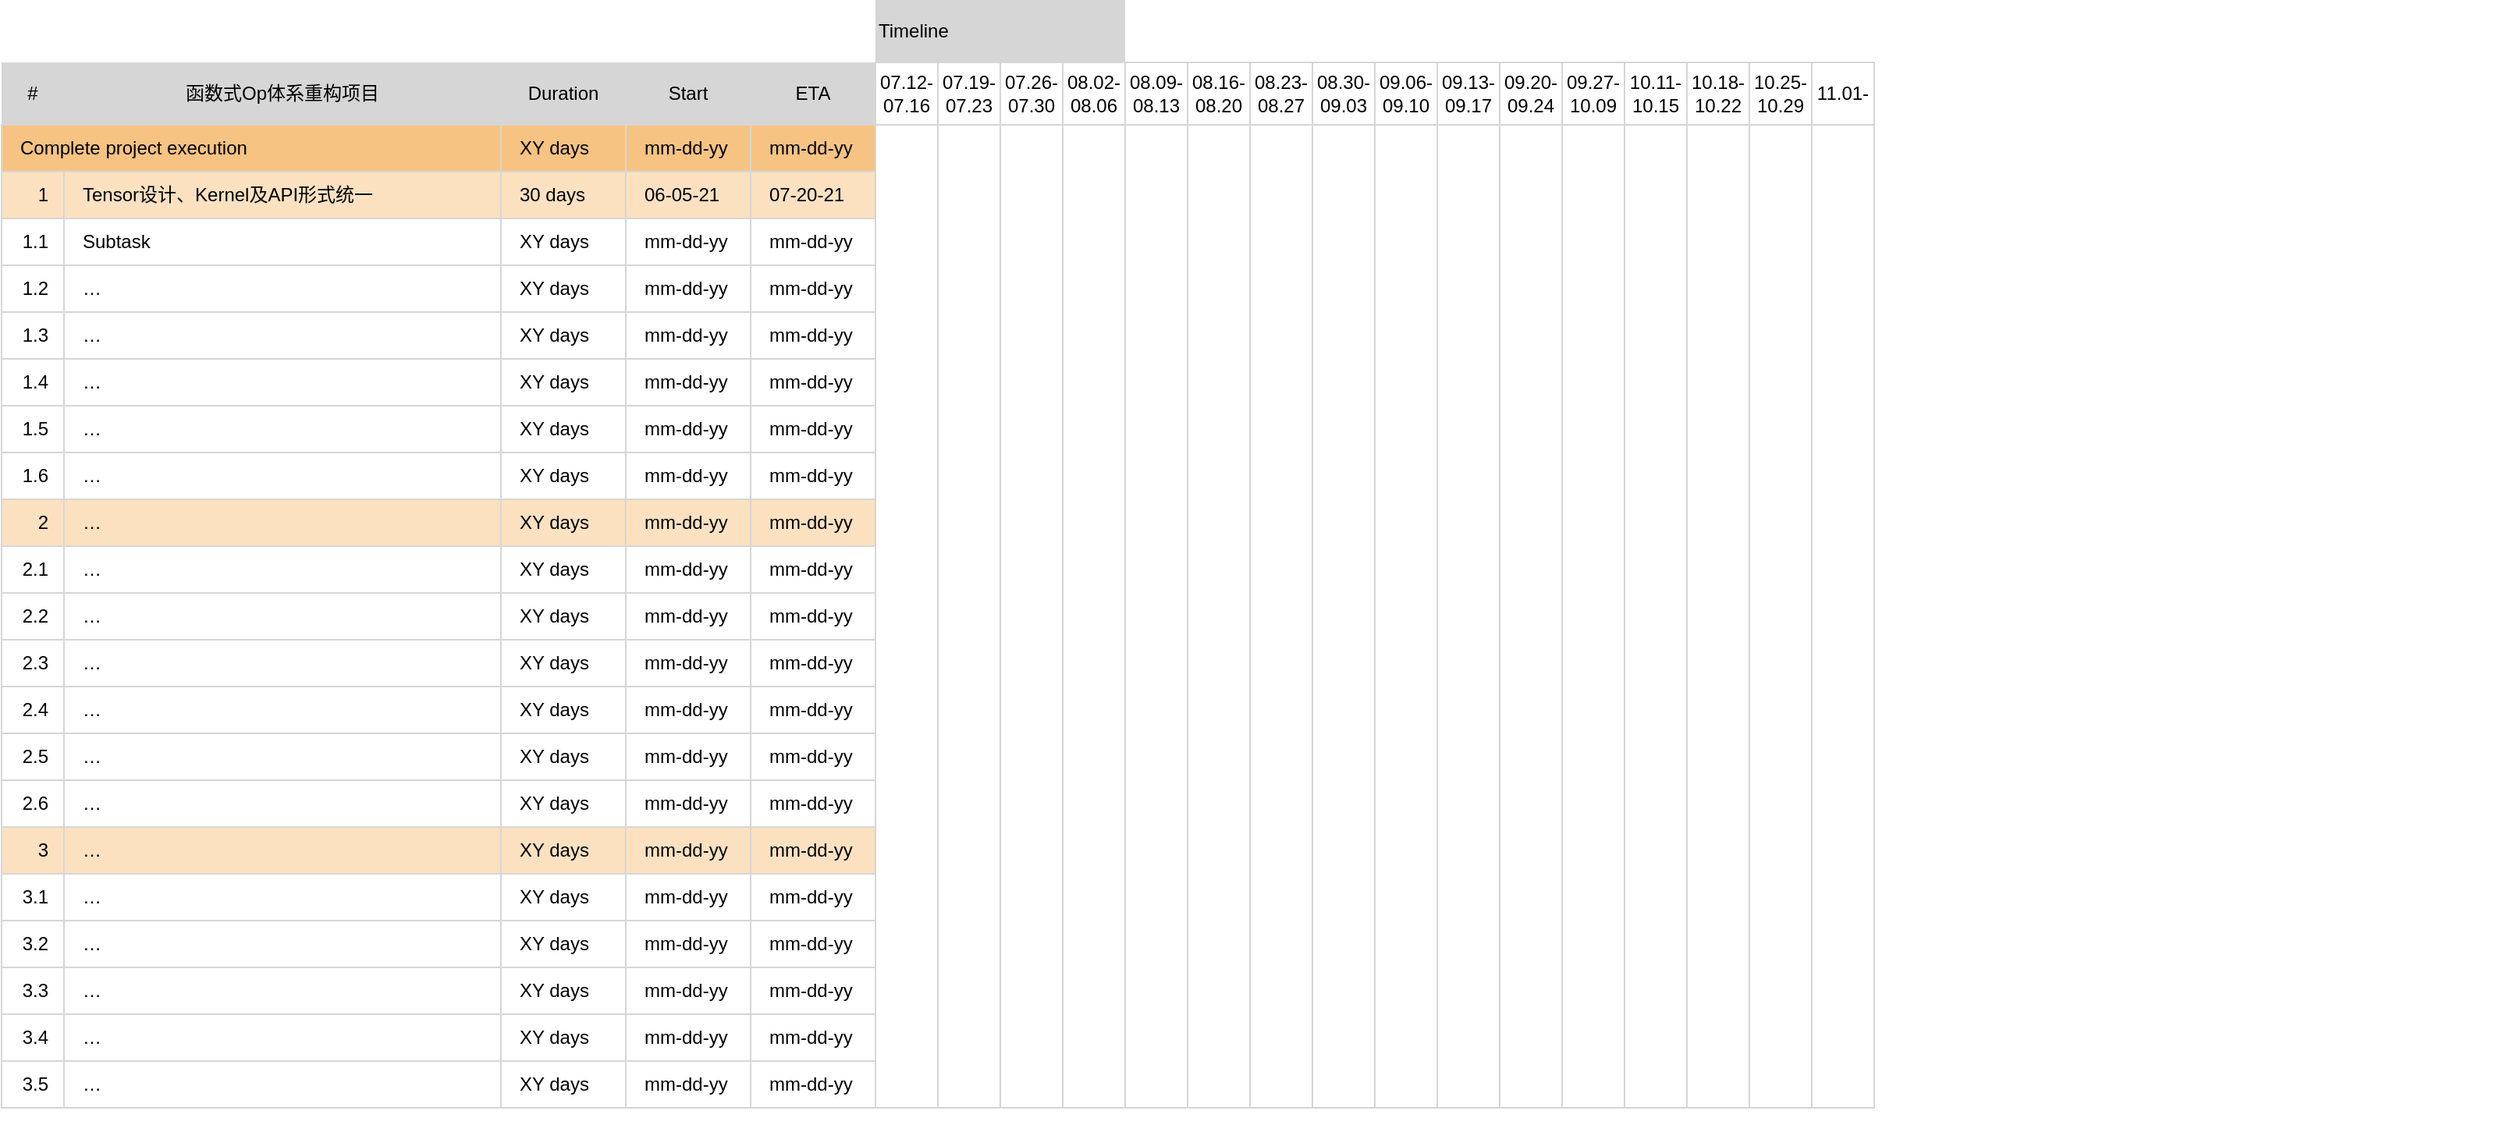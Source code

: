 <mxfile version="14.8.4" type="github">
  <diagram id="ldL86o38puUB_D25Ix0b" name="Page-1">
    <mxGraphModel dx="2893" dy="1153" grid="1" gridSize="10" guides="1" tooltips="1" connect="0" arrows="0" fold="1" page="1" pageScale="1" pageWidth="827" pageHeight="1169" math="0" shadow="0">
      <root>
        <mxCell id="0" />
        <mxCell id="1" parent="0" />
        <mxCell id="llm-Sv5bOsCH1gsNNvd9-110" value="&lt;span style=&quot;&quot;&gt;Complete project execution&lt;/span&gt;" style="rounded=0;whiteSpace=wrap;html=1;strokeColor=#D6D6D6;fillColor=#f7c382;align=left;spacingLeft=10;" vertex="1" parent="1">
          <mxGeometry x="-610" y="280" width="560" height="30" as="geometry" />
        </mxCell>
        <mxCell id="llm-Sv5bOsCH1gsNNvd9-111" value="Tensor设计、Kernel及API形式统一" style="rounded=0;whiteSpace=wrap;html=1;strokeColor=#D6D6D6;fillColor=#FBE1C0;align=left;spacingLeft=10;" vertex="1" parent="1">
          <mxGeometry x="-570" y="310" width="280" height="30" as="geometry" />
        </mxCell>
        <mxCell id="llm-Sv5bOsCH1gsNNvd9-112" value="&lt;span&gt;Subtask&lt;/span&gt;" style="rounded=0;whiteSpace=wrap;html=1;strokeColor=#D6D6D6;fillColor=#FFFFFF;align=left;spacingLeft=10;" vertex="1" parent="1">
          <mxGeometry x="-570" y="340" width="280" height="30" as="geometry" />
        </mxCell>
        <mxCell id="llm-Sv5bOsCH1gsNNvd9-113" value="&lt;span&gt;…&lt;/span&gt;" style="rounded=0;whiteSpace=wrap;html=1;strokeColor=#D6D6D6;fillColor=#FFFFFF;align=left;spacingLeft=10;" vertex="1" parent="1">
          <mxGeometry x="-570" y="400" width="280" height="30" as="geometry" />
        </mxCell>
        <mxCell id="llm-Sv5bOsCH1gsNNvd9-114" value="&lt;span&gt;…&lt;/span&gt;" style="rounded=0;whiteSpace=wrap;html=1;strokeColor=#D6D6D6;fillColor=#FFFFFF;align=left;spacingLeft=10;" vertex="1" parent="1">
          <mxGeometry x="-570" y="460" width="280" height="30" as="geometry" />
        </mxCell>
        <mxCell id="llm-Sv5bOsCH1gsNNvd9-115" value="&lt;span&gt;…&lt;/span&gt;" style="rounded=0;whiteSpace=wrap;html=1;strokeColor=#D6D6D6;fillColor=#FFFFFF;align=left;spacingLeft=10;" vertex="1" parent="1">
          <mxGeometry x="-570" y="490" width="280" height="30" as="geometry" />
        </mxCell>
        <mxCell id="llm-Sv5bOsCH1gsNNvd9-116" value="&lt;span&gt;…&lt;/span&gt;" style="rounded=0;whiteSpace=wrap;html=1;strokeColor=#D6D6D6;fillColor=#FBE1C0;align=left;spacingLeft=10;" vertex="1" parent="1">
          <mxGeometry x="-570" y="520" width="280" height="30" as="geometry" />
        </mxCell>
        <mxCell id="llm-Sv5bOsCH1gsNNvd9-117" value="&lt;span&gt;…&lt;/span&gt;" style="rounded=0;whiteSpace=wrap;html=1;strokeColor=#D6D6D6;fillColor=#FFFFFF;align=left;spacingLeft=10;" vertex="1" parent="1">
          <mxGeometry x="-570" y="550" width="280" height="30" as="geometry" />
        </mxCell>
        <mxCell id="llm-Sv5bOsCH1gsNNvd9-118" value="&lt;span&gt;…&lt;/span&gt;" style="rounded=0;whiteSpace=wrap;html=1;strokeColor=#D6D6D6;fillColor=#FFFFFF;align=left;spacingLeft=10;" vertex="1" parent="1">
          <mxGeometry x="-570" y="580" width="280" height="30" as="geometry" />
        </mxCell>
        <mxCell id="llm-Sv5bOsCH1gsNNvd9-119" value="&lt;span&gt;…&lt;/span&gt;" style="rounded=0;whiteSpace=wrap;html=1;strokeColor=#D6D6D6;fillColor=#FFFFFF;align=left;spacingLeft=10;" vertex="1" parent="1">
          <mxGeometry x="-570" y="610" width="280" height="30" as="geometry" />
        </mxCell>
        <mxCell id="llm-Sv5bOsCH1gsNNvd9-120" value="&lt;span&gt;…&lt;/span&gt;" style="rounded=0;whiteSpace=wrap;html=1;strokeColor=#D6D6D6;fillColor=#FFFFFF;align=left;spacingLeft=10;" vertex="1" parent="1">
          <mxGeometry x="-570" y="640" width="280" height="30" as="geometry" />
        </mxCell>
        <mxCell id="llm-Sv5bOsCH1gsNNvd9-121" value="&lt;span&gt;…&lt;/span&gt;" style="rounded=0;whiteSpace=wrap;html=1;strokeColor=#D6D6D6;fillColor=#FFFFFF;align=left;spacingLeft=10;" vertex="1" parent="1">
          <mxGeometry x="-570" y="670" width="280" height="30" as="geometry" />
        </mxCell>
        <mxCell id="llm-Sv5bOsCH1gsNNvd9-122" value="&lt;span&gt;…&lt;/span&gt;" style="rounded=0;whiteSpace=wrap;html=1;strokeColor=#D6D6D6;fillColor=#FFFFFF;align=left;spacingLeft=10;" vertex="1" parent="1">
          <mxGeometry x="-570" y="700" width="280" height="30" as="geometry" />
        </mxCell>
        <mxCell id="llm-Sv5bOsCH1gsNNvd9-123" value="&lt;span&gt;…&lt;/span&gt;" style="rounded=0;whiteSpace=wrap;html=1;strokeColor=#D6D6D6;fillColor=#FBE1C0;align=left;spacingLeft=10;" vertex="1" parent="1">
          <mxGeometry x="-570" y="730" width="280" height="30" as="geometry" />
        </mxCell>
        <mxCell id="llm-Sv5bOsCH1gsNNvd9-124" value="&lt;span&gt;…&lt;/span&gt;" style="rounded=0;whiteSpace=wrap;html=1;strokeColor=#D6D6D6;fillColor=#FFFFFF;align=left;spacingLeft=10;" vertex="1" parent="1">
          <mxGeometry x="-570" y="760" width="280" height="30" as="geometry" />
        </mxCell>
        <mxCell id="llm-Sv5bOsCH1gsNNvd9-125" value="&lt;span&gt;…&lt;/span&gt;" style="rounded=0;whiteSpace=wrap;html=1;strokeColor=#D6D6D6;fillColor=#FFFFFF;align=left;spacingLeft=10;" vertex="1" parent="1">
          <mxGeometry x="-570" y="790" width="280" height="30" as="geometry" />
        </mxCell>
        <mxCell id="llm-Sv5bOsCH1gsNNvd9-126" value="&lt;span&gt;…&lt;/span&gt;" style="rounded=0;whiteSpace=wrap;html=1;strokeColor=#D6D6D6;fillColor=#FFFFFF;align=left;spacingLeft=10;" vertex="1" parent="1">
          <mxGeometry x="-570" y="820" width="280" height="30" as="geometry" />
        </mxCell>
        <mxCell id="llm-Sv5bOsCH1gsNNvd9-127" value="&lt;span&gt;…&lt;/span&gt;" style="rounded=0;whiteSpace=wrap;html=1;strokeColor=#D6D6D6;fillColor=#FFFFFF;align=left;spacingLeft=10;" vertex="1" parent="1">
          <mxGeometry x="-570" y="850" width="280" height="30" as="geometry" />
        </mxCell>
        <mxCell id="llm-Sv5bOsCH1gsNNvd9-128" value="&lt;span style=&quot;white-space: nowrap&quot;&gt;…&lt;/span&gt;" style="rounded=0;whiteSpace=wrap;html=1;strokeColor=#D6D6D6;fillColor=#FFFFFF;align=left;spacingLeft=10;" vertex="1" parent="1">
          <mxGeometry x="-570" y="880" width="280" height="30" as="geometry" />
        </mxCell>
        <mxCell id="llm-Sv5bOsCH1gsNNvd9-129" value="1" style="rounded=0;whiteSpace=wrap;html=1;strokeColor=#D6D6D6;fillColor=#FBE1C0;align=right;spacingLeft=10;spacingRight=8;" vertex="1" parent="1">
          <mxGeometry x="-610" y="310" width="40" height="30" as="geometry" />
        </mxCell>
        <mxCell id="llm-Sv5bOsCH1gsNNvd9-130" value="1.1" style="rounded=0;whiteSpace=wrap;html=1;strokeColor=#D6D6D6;fillColor=#FFFFFF;align=right;spacingLeft=10;spacingRight=8;" vertex="1" parent="1">
          <mxGeometry x="-610" y="340" width="40" height="30" as="geometry" />
        </mxCell>
        <mxCell id="llm-Sv5bOsCH1gsNNvd9-131" value="1.2" style="rounded=0;whiteSpace=wrap;html=1;strokeColor=#D6D6D6;fillColor=#FFFFFF;align=right;spacingLeft=10;spacingRight=8;" vertex="1" parent="1">
          <mxGeometry x="-610" y="370" width="40" height="30" as="geometry" />
        </mxCell>
        <mxCell id="llm-Sv5bOsCH1gsNNvd9-132" value="1.4" style="rounded=0;whiteSpace=wrap;html=1;strokeColor=#D6D6D6;fillColor=#FFFFFF;align=right;spacingLeft=10;spacingRight=8;" vertex="1" parent="1">
          <mxGeometry x="-610" y="430" width="40" height="30" as="geometry" />
        </mxCell>
        <mxCell id="llm-Sv5bOsCH1gsNNvd9-133" value="1.6" style="rounded=0;whiteSpace=wrap;html=1;strokeColor=#D6D6D6;fillColor=#FFFFFF;align=right;spacingLeft=10;spacingRight=8;" vertex="1" parent="1">
          <mxGeometry x="-610" y="490" width="40" height="30" as="geometry" />
        </mxCell>
        <mxCell id="llm-Sv5bOsCH1gsNNvd9-134" value="2" style="rounded=0;whiteSpace=wrap;html=1;strokeColor=#D6D6D6;fillColor=#FBE1C0;align=right;spacingLeft=10;spacingRight=8;" vertex="1" parent="1">
          <mxGeometry x="-610" y="520" width="40" height="30" as="geometry" />
        </mxCell>
        <mxCell id="llm-Sv5bOsCH1gsNNvd9-135" value="2.1" style="rounded=0;whiteSpace=wrap;html=1;strokeColor=#D6D6D6;fillColor=#FFFFFF;align=right;spacingLeft=10;spacingRight=8;" vertex="1" parent="1">
          <mxGeometry x="-610" y="550" width="40" height="30" as="geometry" />
        </mxCell>
        <mxCell id="llm-Sv5bOsCH1gsNNvd9-136" value="2.2" style="rounded=0;whiteSpace=wrap;html=1;strokeColor=#D6D6D6;fillColor=#FFFFFF;align=right;spacingLeft=10;spacingRight=8;" vertex="1" parent="1">
          <mxGeometry x="-610" y="580" width="40" height="30" as="geometry" />
        </mxCell>
        <mxCell id="llm-Sv5bOsCH1gsNNvd9-137" value="2.3" style="rounded=0;whiteSpace=wrap;html=1;strokeColor=#D6D6D6;fillColor=#FFFFFF;align=right;spacingLeft=10;spacingRight=8;" vertex="1" parent="1">
          <mxGeometry x="-610" y="610" width="40" height="30" as="geometry" />
        </mxCell>
        <mxCell id="llm-Sv5bOsCH1gsNNvd9-138" value="2.4" style="rounded=0;whiteSpace=wrap;html=1;strokeColor=#D6D6D6;fillColor=#FFFFFF;align=right;spacingLeft=10;spacingRight=8;" vertex="1" parent="1">
          <mxGeometry x="-610" y="640" width="40" height="30" as="geometry" />
        </mxCell>
        <mxCell id="llm-Sv5bOsCH1gsNNvd9-139" value="2.5" style="rounded=0;whiteSpace=wrap;html=1;strokeColor=#D6D6D6;fillColor=#FFFFFF;align=right;spacingLeft=10;spacingRight=8;" vertex="1" parent="1">
          <mxGeometry x="-610" y="670" width="40" height="30" as="geometry" />
        </mxCell>
        <mxCell id="llm-Sv5bOsCH1gsNNvd9-140" value="2.6" style="rounded=0;whiteSpace=wrap;html=1;strokeColor=#D6D6D6;fillColor=#FFFFFF;align=right;spacingLeft=10;spacingRight=8;" vertex="1" parent="1">
          <mxGeometry x="-610" y="700" width="40" height="30" as="geometry" />
        </mxCell>
        <mxCell id="llm-Sv5bOsCH1gsNNvd9-141" value="3" style="rounded=0;whiteSpace=wrap;html=1;strokeColor=#D6D6D6;fillColor=#FBE1C0;align=right;spacingLeft=10;spacingRight=8;" vertex="1" parent="1">
          <mxGeometry x="-610" y="730" width="40" height="30" as="geometry" />
        </mxCell>
        <mxCell id="llm-Sv5bOsCH1gsNNvd9-142" value="3.1" style="rounded=0;whiteSpace=wrap;html=1;strokeColor=#D6D6D6;fillColor=#FFFFFF;align=right;spacingLeft=10;spacingRight=8;" vertex="1" parent="1">
          <mxGeometry x="-610" y="760" width="40" height="30" as="geometry" />
        </mxCell>
        <mxCell id="llm-Sv5bOsCH1gsNNvd9-143" value="3.2" style="rounded=0;whiteSpace=wrap;html=1;strokeColor=#D6D6D6;fillColor=#FFFFFF;align=right;spacingLeft=10;spacingRight=8;" vertex="1" parent="1">
          <mxGeometry x="-610" y="790" width="40" height="30" as="geometry" />
        </mxCell>
        <mxCell id="llm-Sv5bOsCH1gsNNvd9-144" value="3.3" style="rounded=0;whiteSpace=wrap;html=1;strokeColor=#D6D6D6;fillColor=#FFFFFF;align=right;spacingLeft=10;spacingRight=8;" vertex="1" parent="1">
          <mxGeometry x="-610" y="820" width="40" height="30" as="geometry" />
        </mxCell>
        <mxCell id="llm-Sv5bOsCH1gsNNvd9-145" value="3.4" style="rounded=0;whiteSpace=wrap;html=1;strokeColor=#D6D6D6;fillColor=#FFFFFF;align=right;spacingLeft=10;spacingRight=8;" vertex="1" parent="1">
          <mxGeometry x="-610" y="850" width="40" height="30" as="geometry" />
        </mxCell>
        <mxCell id="llm-Sv5bOsCH1gsNNvd9-146" value="3.5" style="rounded=0;whiteSpace=wrap;html=1;strokeColor=#D6D6D6;fillColor=#FFFFFF;align=right;spacingLeft=10;spacingRight=8;" vertex="1" parent="1">
          <mxGeometry x="-610" y="880" width="40" height="30" as="geometry" />
        </mxCell>
        <mxCell id="llm-Sv5bOsCH1gsNNvd9-147" value="XY days" style="rounded=0;whiteSpace=wrap;html=1;strokeColor=#D6D6D6;fillColor=#f7c382;align=left;spacingLeft=10;spacingRight=8;" vertex="1" parent="1">
          <mxGeometry x="-290" y="280" width="80" height="30" as="geometry" />
        </mxCell>
        <mxCell id="llm-Sv5bOsCH1gsNNvd9-148" value="30 days" style="rounded=0;whiteSpace=wrap;html=1;strokeColor=#D6D6D6;fillColor=#FBE1C0;align=left;spacingLeft=10;spacingRight=8;" vertex="1" parent="1">
          <mxGeometry x="-290" y="310" width="80" height="30" as="geometry" />
        </mxCell>
        <mxCell id="llm-Sv5bOsCH1gsNNvd9-149" value="XY days" style="rounded=0;whiteSpace=wrap;html=1;strokeColor=#D6D6D6;fillColor=#FFFFFF;align=left;spacingLeft=10;spacingRight=8;" vertex="1" parent="1">
          <mxGeometry x="-290" y="340" width="80" height="30" as="geometry" />
        </mxCell>
        <mxCell id="llm-Sv5bOsCH1gsNNvd9-150" value="mm-dd-yy" style="rounded=0;whiteSpace=wrap;html=1;strokeColor=#D6D6D6;fillColor=#f7c382;align=left;spacingLeft=10;spacingRight=8;" vertex="1" parent="1">
          <mxGeometry x="-210" y="280" width="80" height="30" as="geometry" />
        </mxCell>
        <mxCell id="llm-Sv5bOsCH1gsNNvd9-151" value="06-05-21" style="rounded=0;whiteSpace=wrap;html=1;strokeColor=#D6D6D6;fillColor=#FBE1C0;align=left;spacingLeft=10;spacingRight=8;" vertex="1" parent="1">
          <mxGeometry x="-210" y="310" width="80" height="30" as="geometry" />
        </mxCell>
        <mxCell id="llm-Sv5bOsCH1gsNNvd9-152" value="mm-dd-yy" style="rounded=0;whiteSpace=wrap;html=1;strokeColor=#D6D6D6;fillColor=#FFFFFF;align=left;spacingLeft=10;spacingRight=8;" vertex="1" parent="1">
          <mxGeometry x="-210" y="340" width="80" height="30" as="geometry" />
        </mxCell>
        <mxCell id="llm-Sv5bOsCH1gsNNvd9-153" value="mm-dd-yy" style="rounded=0;whiteSpace=wrap;html=1;strokeColor=#D6D6D6;fillColor=#f7c382;align=left;spacingLeft=10;spacingRight=8;" vertex="1" parent="1">
          <mxGeometry x="-130" y="280" width="80" height="30" as="geometry" />
        </mxCell>
        <mxCell id="llm-Sv5bOsCH1gsNNvd9-154" value="07-20-21" style="rounded=0;whiteSpace=wrap;html=1;strokeColor=#D6D6D6;fillColor=#FBE1C0;align=left;spacingLeft=10;spacingRight=8;" vertex="1" parent="1">
          <mxGeometry x="-130" y="310" width="80" height="30" as="geometry" />
        </mxCell>
        <mxCell id="llm-Sv5bOsCH1gsNNvd9-155" value="mm-dd-yy" style="rounded=0;whiteSpace=wrap;html=1;strokeColor=#D6D6D6;fillColor=#FFFFFF;align=left;spacingLeft=10;spacingRight=8;" vertex="1" parent="1">
          <mxGeometry x="-130" y="340" width="80" height="30" as="geometry" />
        </mxCell>
        <mxCell id="llm-Sv5bOsCH1gsNNvd9-156" value="&lt;span&gt;…&lt;/span&gt;" style="rounded=0;whiteSpace=wrap;html=1;strokeColor=#D6D6D6;fillColor=#FFFFFF;align=left;spacingLeft=10;" vertex="1" parent="1">
          <mxGeometry x="-570" y="370" width="280" height="30" as="geometry" />
        </mxCell>
        <mxCell id="llm-Sv5bOsCH1gsNNvd9-157" value="1.3" style="rounded=0;whiteSpace=wrap;html=1;strokeColor=#D6D6D6;fillColor=#FFFFFF;align=right;spacingLeft=10;spacingRight=8;" vertex="1" parent="1">
          <mxGeometry x="-610" y="400" width="40" height="30" as="geometry" />
        </mxCell>
        <mxCell id="llm-Sv5bOsCH1gsNNvd9-158" value="&lt;span&gt;…&lt;/span&gt;" style="rounded=0;whiteSpace=wrap;html=1;strokeColor=#D6D6D6;fillColor=#FFFFFF;align=left;spacingLeft=10;" vertex="1" parent="1">
          <mxGeometry x="-570" y="430" width="280" height="30" as="geometry" />
        </mxCell>
        <mxCell id="llm-Sv5bOsCH1gsNNvd9-159" value="1.5" style="rounded=0;whiteSpace=wrap;html=1;strokeColor=#D6D6D6;fillColor=#FFFFFF;align=right;spacingLeft=10;spacingRight=8;" vertex="1" parent="1">
          <mxGeometry x="-610" y="460" width="40" height="30" as="geometry" />
        </mxCell>
        <mxCell id="llm-Sv5bOsCH1gsNNvd9-160" value="#" style="rounded=0;whiteSpace=wrap;html=1;strokeColor=none;fillColor=#D6D6D6;align=center;" vertex="1" parent="1">
          <mxGeometry x="-610" y="240" width="40" height="40" as="geometry" />
        </mxCell>
        <mxCell id="llm-Sv5bOsCH1gsNNvd9-161" value="函数式Op体系重构项目" style="rounded=0;whiteSpace=wrap;html=1;strokeColor=none;fillColor=#D6D6D6;align=center;" vertex="1" parent="1">
          <mxGeometry x="-570" y="240" width="280" height="40" as="geometry" />
        </mxCell>
        <mxCell id="llm-Sv5bOsCH1gsNNvd9-162" value="Duration" style="rounded=0;whiteSpace=wrap;html=1;strokeColor=none;fillColor=#D6D6D6;align=center;" vertex="1" parent="1">
          <mxGeometry x="-290" y="240" width="80" height="40" as="geometry" />
        </mxCell>
        <mxCell id="llm-Sv5bOsCH1gsNNvd9-163" value="Start" style="rounded=0;whiteSpace=wrap;html=1;strokeColor=none;fillColor=#D6D6D6;align=center;" vertex="1" parent="1">
          <mxGeometry x="-210" y="240" width="80" height="40" as="geometry" />
        </mxCell>
        <mxCell id="llm-Sv5bOsCH1gsNNvd9-164" value="ETA" style="rounded=0;whiteSpace=wrap;html=1;strokeColor=none;fillColor=#D6D6D6;align=center;" vertex="1" parent="1">
          <mxGeometry x="-130" y="240" width="80" height="40" as="geometry" />
        </mxCell>
        <mxCell id="llm-Sv5bOsCH1gsNNvd9-165" value="mm-dd-yy" style="rounded=0;whiteSpace=wrap;html=1;strokeColor=#D6D6D6;fillColor=#FFFFFF;align=left;spacingLeft=10;spacingRight=8;" vertex="1" parent="1">
          <mxGeometry x="-210" y="370" width="80" height="30" as="geometry" />
        </mxCell>
        <mxCell id="llm-Sv5bOsCH1gsNNvd9-166" value="mm-dd-yy" style="rounded=0;whiteSpace=wrap;html=1;strokeColor=#D6D6D6;fillColor=#FFFFFF;align=left;spacingLeft=10;spacingRight=8;" vertex="1" parent="1">
          <mxGeometry x="-130" y="370" width="80" height="30" as="geometry" />
        </mxCell>
        <mxCell id="llm-Sv5bOsCH1gsNNvd9-167" value="XY days" style="rounded=0;whiteSpace=wrap;html=1;strokeColor=#D6D6D6;fillColor=#FFFFFF;align=left;spacingLeft=10;spacingRight=8;" vertex="1" parent="1">
          <mxGeometry x="-290" y="370" width="80" height="30" as="geometry" />
        </mxCell>
        <mxCell id="llm-Sv5bOsCH1gsNNvd9-168" value="mm-dd-yy" style="rounded=0;whiteSpace=wrap;html=1;strokeColor=#D6D6D6;fillColor=#FFFFFF;align=left;spacingLeft=10;spacingRight=8;" vertex="1" parent="1">
          <mxGeometry x="-210" y="400" width="80" height="30" as="geometry" />
        </mxCell>
        <mxCell id="llm-Sv5bOsCH1gsNNvd9-169" value="mm-dd-yy" style="rounded=0;whiteSpace=wrap;html=1;strokeColor=#D6D6D6;fillColor=#FFFFFF;align=left;spacingLeft=10;spacingRight=8;" vertex="1" parent="1">
          <mxGeometry x="-130" y="400" width="80" height="30" as="geometry" />
        </mxCell>
        <mxCell id="llm-Sv5bOsCH1gsNNvd9-170" value="XY days" style="rounded=0;whiteSpace=wrap;html=1;strokeColor=#D6D6D6;fillColor=#FFFFFF;align=left;spacingLeft=10;spacingRight=8;" vertex="1" parent="1">
          <mxGeometry x="-290" y="400" width="80" height="30" as="geometry" />
        </mxCell>
        <mxCell id="llm-Sv5bOsCH1gsNNvd9-171" value="XY days" style="rounded=0;whiteSpace=wrap;html=1;strokeColor=#D6D6D6;fillColor=#FFFFFF;align=left;spacingLeft=10;spacingRight=8;" vertex="1" parent="1">
          <mxGeometry x="-290" y="430" width="80" height="30" as="geometry" />
        </mxCell>
        <mxCell id="llm-Sv5bOsCH1gsNNvd9-172" value="mm-dd-yy" style="rounded=0;whiteSpace=wrap;html=1;strokeColor=#D6D6D6;fillColor=#FFFFFF;align=left;spacingLeft=10;spacingRight=8;" vertex="1" parent="1">
          <mxGeometry x="-210" y="430" width="80" height="30" as="geometry" />
        </mxCell>
        <mxCell id="llm-Sv5bOsCH1gsNNvd9-173" value="mm-dd-yy" style="rounded=0;whiteSpace=wrap;html=1;strokeColor=#D6D6D6;fillColor=#FFFFFF;align=left;spacingLeft=10;spacingRight=8;" vertex="1" parent="1">
          <mxGeometry x="-210" y="460" width="80" height="30" as="geometry" />
        </mxCell>
        <mxCell id="llm-Sv5bOsCH1gsNNvd9-174" value="XY days" style="rounded=0;whiteSpace=wrap;html=1;strokeColor=#D6D6D6;fillColor=#FFFFFF;align=left;spacingLeft=10;spacingRight=8;" vertex="1" parent="1">
          <mxGeometry x="-290" y="460" width="80" height="30" as="geometry" />
        </mxCell>
        <mxCell id="llm-Sv5bOsCH1gsNNvd9-175" value="mm-dd-yy" style="rounded=0;whiteSpace=wrap;html=1;strokeColor=#D6D6D6;fillColor=#FFFFFF;align=left;spacingLeft=10;spacingRight=8;" vertex="1" parent="1">
          <mxGeometry x="-210" y="490" width="80" height="30" as="geometry" />
        </mxCell>
        <mxCell id="llm-Sv5bOsCH1gsNNvd9-176" value="XY days" style="rounded=0;whiteSpace=wrap;html=1;strokeColor=#D6D6D6;fillColor=#FFFFFF;align=left;spacingLeft=10;spacingRight=8;" vertex="1" parent="1">
          <mxGeometry x="-290" y="490" width="80" height="30" as="geometry" />
        </mxCell>
        <mxCell id="llm-Sv5bOsCH1gsNNvd9-177" value="mm-dd-yy" style="rounded=0;whiteSpace=wrap;html=1;strokeColor=#D6D6D6;fillColor=#FFFFFF;align=left;spacingLeft=10;spacingRight=8;" vertex="1" parent="1">
          <mxGeometry x="-130" y="430" width="80" height="30" as="geometry" />
        </mxCell>
        <mxCell id="llm-Sv5bOsCH1gsNNvd9-178" value="mm-dd-yy" style="rounded=0;whiteSpace=wrap;html=1;strokeColor=#D6D6D6;fillColor=#FFFFFF;align=left;spacingLeft=10;spacingRight=8;" vertex="1" parent="1">
          <mxGeometry x="-130" y="460" width="80" height="30" as="geometry" />
        </mxCell>
        <mxCell id="llm-Sv5bOsCH1gsNNvd9-179" value="mm-dd-yy" style="rounded=0;whiteSpace=wrap;html=1;strokeColor=#D6D6D6;fillColor=#FFFFFF;align=left;spacingLeft=10;spacingRight=8;" vertex="1" parent="1">
          <mxGeometry x="-130" y="490" width="80" height="30" as="geometry" />
        </mxCell>
        <mxCell id="llm-Sv5bOsCH1gsNNvd9-180" value="XY days" style="rounded=0;whiteSpace=wrap;html=1;strokeColor=#D6D6D6;fillColor=#FFFFFF;align=left;spacingLeft=10;spacingRight=8;" vertex="1" parent="1">
          <mxGeometry x="-290" y="550" width="80" height="30" as="geometry" />
        </mxCell>
        <mxCell id="llm-Sv5bOsCH1gsNNvd9-181" value="mm-dd-yy" style="rounded=0;whiteSpace=wrap;html=1;strokeColor=#D6D6D6;fillColor=#FFFFFF;align=left;spacingLeft=10;spacingRight=8;" vertex="1" parent="1">
          <mxGeometry x="-210" y="550" width="80" height="30" as="geometry" />
        </mxCell>
        <mxCell id="llm-Sv5bOsCH1gsNNvd9-182" value="mm-dd-yy" style="rounded=0;whiteSpace=wrap;html=1;strokeColor=#D6D6D6;fillColor=#FFFFFF;align=left;spacingLeft=10;spacingRight=8;" vertex="1" parent="1">
          <mxGeometry x="-210" y="580" width="80" height="30" as="geometry" />
        </mxCell>
        <mxCell id="llm-Sv5bOsCH1gsNNvd9-183" value="XY days" style="rounded=0;whiteSpace=wrap;html=1;strokeColor=#D6D6D6;fillColor=#FFFFFF;align=left;spacingLeft=10;spacingRight=8;" vertex="1" parent="1">
          <mxGeometry x="-290" y="580" width="80" height="30" as="geometry" />
        </mxCell>
        <mxCell id="llm-Sv5bOsCH1gsNNvd9-184" value="mm-dd-yy" style="rounded=0;whiteSpace=wrap;html=1;strokeColor=#D6D6D6;fillColor=#FFFFFF;align=left;spacingLeft=10;spacingRight=8;" vertex="1" parent="1">
          <mxGeometry x="-210" y="610" width="80" height="30" as="geometry" />
        </mxCell>
        <mxCell id="llm-Sv5bOsCH1gsNNvd9-185" value="XY days" style="rounded=0;whiteSpace=wrap;html=1;strokeColor=#D6D6D6;fillColor=#FFFFFF;align=left;spacingLeft=10;spacingRight=8;" vertex="1" parent="1">
          <mxGeometry x="-290" y="610" width="80" height="30" as="geometry" />
        </mxCell>
        <mxCell id="llm-Sv5bOsCH1gsNNvd9-186" value="mm-dd-yy" style="rounded=0;whiteSpace=wrap;html=1;strokeColor=#D6D6D6;fillColor=#FFFFFF;align=left;spacingLeft=10;spacingRight=8;" vertex="1" parent="1">
          <mxGeometry x="-130" y="550" width="80" height="30" as="geometry" />
        </mxCell>
        <mxCell id="llm-Sv5bOsCH1gsNNvd9-187" value="mm-dd-yy" style="rounded=0;whiteSpace=wrap;html=1;strokeColor=#D6D6D6;fillColor=#FFFFFF;align=left;spacingLeft=10;spacingRight=8;" vertex="1" parent="1">
          <mxGeometry x="-130" y="580" width="80" height="30" as="geometry" />
        </mxCell>
        <mxCell id="llm-Sv5bOsCH1gsNNvd9-188" value="mm-dd-yy" style="rounded=0;whiteSpace=wrap;html=1;strokeColor=#D6D6D6;fillColor=#FFFFFF;align=left;spacingLeft=10;spacingRight=8;" vertex="1" parent="1">
          <mxGeometry x="-130" y="610" width="80" height="30" as="geometry" />
        </mxCell>
        <mxCell id="llm-Sv5bOsCH1gsNNvd9-189" value="XY days" style="rounded=0;whiteSpace=wrap;html=1;strokeColor=#D6D6D6;fillColor=#FFFFFF;align=left;spacingLeft=10;spacingRight=8;" vertex="1" parent="1">
          <mxGeometry x="-290" y="640" width="80" height="30" as="geometry" />
        </mxCell>
        <mxCell id="llm-Sv5bOsCH1gsNNvd9-190" value="mm-dd-yy" style="rounded=0;whiteSpace=wrap;html=1;strokeColor=#D6D6D6;fillColor=#FFFFFF;align=left;spacingLeft=10;spacingRight=8;" vertex="1" parent="1">
          <mxGeometry x="-210" y="640" width="80" height="30" as="geometry" />
        </mxCell>
        <mxCell id="llm-Sv5bOsCH1gsNNvd9-191" value="mm-dd-yy" style="rounded=0;whiteSpace=wrap;html=1;strokeColor=#D6D6D6;fillColor=#FFFFFF;align=left;spacingLeft=10;spacingRight=8;" vertex="1" parent="1">
          <mxGeometry x="-210" y="670" width="80" height="30" as="geometry" />
        </mxCell>
        <mxCell id="llm-Sv5bOsCH1gsNNvd9-192" value="XY days" style="rounded=0;whiteSpace=wrap;html=1;strokeColor=#D6D6D6;fillColor=#FFFFFF;align=left;spacingLeft=10;spacingRight=8;" vertex="1" parent="1">
          <mxGeometry x="-290" y="670" width="80" height="30" as="geometry" />
        </mxCell>
        <mxCell id="llm-Sv5bOsCH1gsNNvd9-193" value="mm-dd-yy" style="rounded=0;whiteSpace=wrap;html=1;strokeColor=#D6D6D6;fillColor=#FFFFFF;align=left;spacingLeft=10;spacingRight=8;" vertex="1" parent="1">
          <mxGeometry x="-210" y="700" width="80" height="30" as="geometry" />
        </mxCell>
        <mxCell id="llm-Sv5bOsCH1gsNNvd9-194" value="XY days" style="rounded=0;whiteSpace=wrap;html=1;strokeColor=#D6D6D6;fillColor=#FFFFFF;align=left;spacingLeft=10;spacingRight=8;" vertex="1" parent="1">
          <mxGeometry x="-290" y="700" width="80" height="30" as="geometry" />
        </mxCell>
        <mxCell id="llm-Sv5bOsCH1gsNNvd9-195" value="mm-dd-yy" style="rounded=0;whiteSpace=wrap;html=1;strokeColor=#D6D6D6;fillColor=#FFFFFF;align=left;spacingLeft=10;spacingRight=8;" vertex="1" parent="1">
          <mxGeometry x="-130" y="640" width="80" height="30" as="geometry" />
        </mxCell>
        <mxCell id="llm-Sv5bOsCH1gsNNvd9-196" value="mm-dd-yy" style="rounded=0;whiteSpace=wrap;html=1;strokeColor=#D6D6D6;fillColor=#FFFFFF;align=left;spacingLeft=10;spacingRight=8;" vertex="1" parent="1">
          <mxGeometry x="-130" y="670" width="80" height="30" as="geometry" />
        </mxCell>
        <mxCell id="llm-Sv5bOsCH1gsNNvd9-197" value="mm-dd-yy" style="rounded=0;whiteSpace=wrap;html=1;strokeColor=#D6D6D6;fillColor=#FFFFFF;align=left;spacingLeft=10;spacingRight=8;" vertex="1" parent="1">
          <mxGeometry x="-130" y="700" width="80" height="30" as="geometry" />
        </mxCell>
        <mxCell id="llm-Sv5bOsCH1gsNNvd9-198" value="XY days" style="rounded=0;whiteSpace=wrap;html=1;strokeColor=#D6D6D6;fillColor=#FFFFFF;align=left;spacingLeft=10;spacingRight=8;" vertex="1" parent="1">
          <mxGeometry x="-290" y="760" width="80" height="30" as="geometry" />
        </mxCell>
        <mxCell id="llm-Sv5bOsCH1gsNNvd9-199" value="mm-dd-yy" style="rounded=0;whiteSpace=wrap;html=1;strokeColor=#D6D6D6;fillColor=#FFFFFF;align=left;spacingLeft=10;spacingRight=8;" vertex="1" parent="1">
          <mxGeometry x="-210" y="760" width="80" height="30" as="geometry" />
        </mxCell>
        <mxCell id="llm-Sv5bOsCH1gsNNvd9-200" value="mm-dd-yy" style="rounded=0;whiteSpace=wrap;html=1;strokeColor=#D6D6D6;fillColor=#FFFFFF;align=left;spacingLeft=10;spacingRight=8;" vertex="1" parent="1">
          <mxGeometry x="-210" y="790" width="80" height="30" as="geometry" />
        </mxCell>
        <mxCell id="llm-Sv5bOsCH1gsNNvd9-201" value="XY days" style="rounded=0;whiteSpace=wrap;html=1;strokeColor=#D6D6D6;fillColor=#FFFFFF;align=left;spacingLeft=10;spacingRight=8;" vertex="1" parent="1">
          <mxGeometry x="-290" y="790" width="80" height="30" as="geometry" />
        </mxCell>
        <mxCell id="llm-Sv5bOsCH1gsNNvd9-202" value="mm-dd-yy" style="rounded=0;whiteSpace=wrap;html=1;strokeColor=#D6D6D6;fillColor=#FFFFFF;align=left;spacingLeft=10;spacingRight=8;" vertex="1" parent="1">
          <mxGeometry x="-210" y="820" width="80" height="30" as="geometry" />
        </mxCell>
        <mxCell id="llm-Sv5bOsCH1gsNNvd9-203" value="XY days" style="rounded=0;whiteSpace=wrap;html=1;strokeColor=#D6D6D6;fillColor=#FFFFFF;align=left;spacingLeft=10;spacingRight=8;" vertex="1" parent="1">
          <mxGeometry x="-290" y="820" width="80" height="30" as="geometry" />
        </mxCell>
        <mxCell id="llm-Sv5bOsCH1gsNNvd9-204" value="mm-dd-yy" style="rounded=0;whiteSpace=wrap;html=1;strokeColor=#D6D6D6;fillColor=#FFFFFF;align=left;spacingLeft=10;spacingRight=8;" vertex="1" parent="1">
          <mxGeometry x="-130" y="760" width="80" height="30" as="geometry" />
        </mxCell>
        <mxCell id="llm-Sv5bOsCH1gsNNvd9-205" value="mm-dd-yy" style="rounded=0;whiteSpace=wrap;html=1;strokeColor=#D6D6D6;fillColor=#FFFFFF;align=left;spacingLeft=10;spacingRight=8;" vertex="1" parent="1">
          <mxGeometry x="-130" y="790" width="80" height="30" as="geometry" />
        </mxCell>
        <mxCell id="llm-Sv5bOsCH1gsNNvd9-206" value="mm-dd-yy" style="rounded=0;whiteSpace=wrap;html=1;strokeColor=#D6D6D6;fillColor=#FFFFFF;align=left;spacingLeft=10;spacingRight=8;" vertex="1" parent="1">
          <mxGeometry x="-130" y="820" width="80" height="30" as="geometry" />
        </mxCell>
        <mxCell id="llm-Sv5bOsCH1gsNNvd9-207" value="XY days" style="rounded=0;whiteSpace=wrap;html=1;strokeColor=#D6D6D6;fillColor=#FFFFFF;align=left;spacingLeft=10;spacingRight=8;" vertex="1" parent="1">
          <mxGeometry x="-290" y="850" width="80" height="30" as="geometry" />
        </mxCell>
        <mxCell id="llm-Sv5bOsCH1gsNNvd9-208" value="mm-dd-yy" style="rounded=0;whiteSpace=wrap;html=1;strokeColor=#D6D6D6;fillColor=#FFFFFF;align=left;spacingLeft=10;spacingRight=8;" vertex="1" parent="1">
          <mxGeometry x="-210" y="850" width="80" height="30" as="geometry" />
        </mxCell>
        <mxCell id="llm-Sv5bOsCH1gsNNvd9-209" value="mm-dd-yy" style="rounded=0;whiteSpace=wrap;html=1;strokeColor=#D6D6D6;fillColor=#FFFFFF;align=left;spacingLeft=10;spacingRight=8;" vertex="1" parent="1">
          <mxGeometry x="-210" y="880" width="80" height="30" as="geometry" />
        </mxCell>
        <mxCell id="llm-Sv5bOsCH1gsNNvd9-210" value="XY days" style="rounded=0;whiteSpace=wrap;html=1;strokeColor=#D6D6D6;fillColor=#FFFFFF;align=left;spacingLeft=10;spacingRight=8;" vertex="1" parent="1">
          <mxGeometry x="-290" y="880" width="80" height="30" as="geometry" />
        </mxCell>
        <mxCell id="llm-Sv5bOsCH1gsNNvd9-211" value="mm-dd-yy" style="rounded=0;whiteSpace=wrap;html=1;strokeColor=#D6D6D6;fillColor=#FFFFFF;align=left;spacingLeft=10;spacingRight=8;" vertex="1" parent="1">
          <mxGeometry x="-130" y="850" width="80" height="30" as="geometry" />
        </mxCell>
        <mxCell id="llm-Sv5bOsCH1gsNNvd9-212" value="mm-dd-yy" style="rounded=0;whiteSpace=wrap;html=1;strokeColor=#D6D6D6;fillColor=#FFFFFF;align=left;spacingLeft=10;spacingRight=8;" vertex="1" parent="1">
          <mxGeometry x="-130" y="880" width="80" height="30" as="geometry" />
        </mxCell>
        <mxCell id="llm-Sv5bOsCH1gsNNvd9-213" value="XY days" style="rounded=0;whiteSpace=wrap;html=1;strokeColor=#D6D6D6;fillColor=#FBE1C0;align=left;spacingLeft=10;spacingRight=8;" vertex="1" parent="1">
          <mxGeometry x="-290" y="520" width="80" height="30" as="geometry" />
        </mxCell>
        <mxCell id="llm-Sv5bOsCH1gsNNvd9-214" value="mm-dd-yy" style="rounded=0;whiteSpace=wrap;html=1;strokeColor=#D6D6D6;fillColor=#FBE1C0;align=left;spacingLeft=10;spacingRight=8;" vertex="1" parent="1">
          <mxGeometry x="-210" y="520" width="80" height="30" as="geometry" />
        </mxCell>
        <mxCell id="llm-Sv5bOsCH1gsNNvd9-215" value="mm-dd-yy" style="rounded=0;whiteSpace=wrap;html=1;strokeColor=#D6D6D6;fillColor=#FBE1C0;align=left;spacingLeft=10;spacingRight=8;" vertex="1" parent="1">
          <mxGeometry x="-130" y="520" width="80" height="30" as="geometry" />
        </mxCell>
        <mxCell id="llm-Sv5bOsCH1gsNNvd9-216" value="XY days" style="rounded=0;whiteSpace=wrap;html=1;strokeColor=#D6D6D6;fillColor=#FBE1C0;align=left;spacingLeft=10;spacingRight=8;" vertex="1" parent="1">
          <mxGeometry x="-290" y="730" width="80" height="30" as="geometry" />
        </mxCell>
        <mxCell id="llm-Sv5bOsCH1gsNNvd9-217" value="mm-dd-yy" style="rounded=0;whiteSpace=wrap;html=1;strokeColor=#D6D6D6;fillColor=#FBE1C0;align=left;spacingLeft=10;spacingRight=8;" vertex="1" parent="1">
          <mxGeometry x="-210" y="730" width="80" height="30" as="geometry" />
        </mxCell>
        <mxCell id="llm-Sv5bOsCH1gsNNvd9-218" value="mm-dd-yy" style="rounded=0;whiteSpace=wrap;html=1;strokeColor=#D6D6D6;fillColor=#FBE1C0;align=left;spacingLeft=10;spacingRight=8;" vertex="1" parent="1">
          <mxGeometry x="-130" y="730" width="80" height="30" as="geometry" />
        </mxCell>
        <mxCell id="llm-Sv5bOsCH1gsNNvd9-335" value="Timeline" style="rounded=0;whiteSpace=wrap;html=1;strokeColor=none;fillColor=#D6D6D6;align=left;" vertex="1" parent="1">
          <mxGeometry x="-50" y="200" width="160" height="40" as="geometry" />
        </mxCell>
        <mxCell id="llm-Sv5bOsCH1gsNNvd9-341" value="" style="group" vertex="1" connectable="0" parent="1">
          <mxGeometry x="-50" y="280" width="400" height="630" as="geometry" />
        </mxCell>
        <mxCell id="llm-Sv5bOsCH1gsNNvd9-342" value="" style="rounded=0;whiteSpace=wrap;html=1;strokeColor=#D6D6D6;fillColor=#FFFFFF;" vertex="1" parent="llm-Sv5bOsCH1gsNNvd9-341">
          <mxGeometry x="80" width="40" height="630" as="geometry" />
        </mxCell>
        <mxCell id="llm-Sv5bOsCH1gsNNvd9-343" value="" style="rounded=0;whiteSpace=wrap;html=1;strokeColor=#D6D6D6;fillColor=#FFFFFF;" vertex="1" parent="llm-Sv5bOsCH1gsNNvd9-341">
          <mxGeometry x="120" width="40" height="630" as="geometry" />
        </mxCell>
        <mxCell id="llm-Sv5bOsCH1gsNNvd9-344" value="" style="rounded=0;whiteSpace=wrap;html=1;strokeColor=#D6D6D6;fillColor=#FFFFFF;" vertex="1" parent="llm-Sv5bOsCH1gsNNvd9-341">
          <mxGeometry x="160" width="40" height="630" as="geometry" />
        </mxCell>
        <mxCell id="llm-Sv5bOsCH1gsNNvd9-345" value="" style="rounded=0;whiteSpace=wrap;html=1;strokeColor=#D6D6D6;fillColor=#FFFFFF;" vertex="1" parent="llm-Sv5bOsCH1gsNNvd9-341">
          <mxGeometry width="40" height="630" as="geometry" />
        </mxCell>
        <mxCell id="llm-Sv5bOsCH1gsNNvd9-346" value="" style="rounded=0;whiteSpace=wrap;html=1;strokeColor=#D6D6D6;fillColor=#FFFFFF;" vertex="1" parent="llm-Sv5bOsCH1gsNNvd9-341">
          <mxGeometry x="40" width="40" height="630" as="geometry" />
        </mxCell>
        <mxCell id="llm-Sv5bOsCH1gsNNvd9-409" value="" style="group" vertex="1" connectable="0" parent="llm-Sv5bOsCH1gsNNvd9-341">
          <mxGeometry x="200" width="200" height="630" as="geometry" />
        </mxCell>
        <mxCell id="llm-Sv5bOsCH1gsNNvd9-410" value="" style="rounded=0;whiteSpace=wrap;html=1;strokeColor=#D6D6D6;fillColor=#FFFFFF;" vertex="1" parent="llm-Sv5bOsCH1gsNNvd9-409">
          <mxGeometry x="80" width="40" height="630" as="geometry" />
        </mxCell>
        <mxCell id="llm-Sv5bOsCH1gsNNvd9-411" value="" style="rounded=0;whiteSpace=wrap;html=1;strokeColor=#D6D6D6;fillColor=#FFFFFF;" vertex="1" parent="llm-Sv5bOsCH1gsNNvd9-409">
          <mxGeometry x="120" width="40" height="630" as="geometry" />
        </mxCell>
        <mxCell id="llm-Sv5bOsCH1gsNNvd9-412" value="" style="rounded=0;whiteSpace=wrap;html=1;strokeColor=#D6D6D6;fillColor=#FFFFFF;" vertex="1" parent="llm-Sv5bOsCH1gsNNvd9-409">
          <mxGeometry x="160" width="40" height="630" as="geometry" />
        </mxCell>
        <mxCell id="llm-Sv5bOsCH1gsNNvd9-413" value="" style="rounded=0;whiteSpace=wrap;html=1;strokeColor=#D6D6D6;fillColor=#FFFFFF;" vertex="1" parent="llm-Sv5bOsCH1gsNNvd9-409">
          <mxGeometry width="40" height="630" as="geometry" />
        </mxCell>
        <mxCell id="llm-Sv5bOsCH1gsNNvd9-414" value="" style="rounded=0;whiteSpace=wrap;html=1;strokeColor=#D6D6D6;fillColor=#FFFFFF;" vertex="1" parent="llm-Sv5bOsCH1gsNNvd9-409">
          <mxGeometry x="40" width="40" height="630" as="geometry" />
        </mxCell>
        <mxCell id="llm-Sv5bOsCH1gsNNvd9-415" value="08.16-08.20" style="whiteSpace=wrap;html=1;aspect=fixed;strokeColor=#D6D6D6;strokeWidth=1;fillColor=#FFFFFF;fontColor=#000000;align=center;" vertex="1" parent="llm-Sv5bOsCH1gsNNvd9-341">
          <mxGeometry x="200" y="-40" width="40" height="40" as="geometry" />
        </mxCell>
        <mxCell id="llm-Sv5bOsCH1gsNNvd9-416" value="08.23-08.27" style="whiteSpace=wrap;html=1;aspect=fixed;strokeColor=#D6D6D6;strokeWidth=1;fillColor=#FFFFFF;fontColor=#000000;align=center;" vertex="1" parent="llm-Sv5bOsCH1gsNNvd9-341">
          <mxGeometry x="240" y="-40" width="40" height="40" as="geometry" />
        </mxCell>
        <mxCell id="llm-Sv5bOsCH1gsNNvd9-417" value="08.30-09.03" style="whiteSpace=wrap;html=1;aspect=fixed;strokeColor=#D6D6D6;strokeWidth=1;fillColor=#FFFFFF;fontColor=#000000;align=center;" vertex="1" parent="llm-Sv5bOsCH1gsNNvd9-341">
          <mxGeometry x="280" y="-40" width="40" height="40" as="geometry" />
        </mxCell>
        <mxCell id="llm-Sv5bOsCH1gsNNvd9-418" value="09.06-09.10" style="whiteSpace=wrap;html=1;aspect=fixed;strokeColor=#D6D6D6;strokeWidth=1;fillColor=#FFFFFF;fontColor=#000000;align=center;" vertex="1" parent="llm-Sv5bOsCH1gsNNvd9-341">
          <mxGeometry x="320" y="-40" width="40" height="40" as="geometry" />
        </mxCell>
        <mxCell id="llm-Sv5bOsCH1gsNNvd9-419" value="09.13-09.17" style="whiteSpace=wrap;html=1;aspect=fixed;strokeColor=#D6D6D6;strokeWidth=1;fillColor=#FFFFFF;fontColor=#000000;align=center;" vertex="1" parent="llm-Sv5bOsCH1gsNNvd9-341">
          <mxGeometry x="360" y="-40" width="40" height="40" as="geometry" />
        </mxCell>
        <mxCell id="llm-Sv5bOsCH1gsNNvd9-360" value="07.12-07.16" style="whiteSpace=wrap;html=1;aspect=fixed;strokeColor=#D6D6D6;strokeWidth=1;fillColor=#FFFFFF;fontColor=#000000;align=center;" vertex="1" parent="1">
          <mxGeometry x="-50" y="240" width="40" height="40" as="geometry" />
        </mxCell>
        <mxCell id="llm-Sv5bOsCH1gsNNvd9-394" value="07.19-07.23" style="whiteSpace=wrap;html=1;aspect=fixed;strokeColor=#D6D6D6;strokeWidth=1;fillColor=#FFFFFF;fontColor=#000000;align=center;" vertex="1" parent="1">
          <mxGeometry x="-10" y="240" width="40" height="40" as="geometry" />
        </mxCell>
        <mxCell id="llm-Sv5bOsCH1gsNNvd9-395" value="07.26-07.30" style="whiteSpace=wrap;html=1;aspect=fixed;strokeColor=#D6D6D6;strokeWidth=1;fillColor=#FFFFFF;fontColor=#000000;align=center;" vertex="1" parent="1">
          <mxGeometry x="30" y="240" width="40" height="40" as="geometry" />
        </mxCell>
        <mxCell id="llm-Sv5bOsCH1gsNNvd9-396" value="08.02-08.06" style="whiteSpace=wrap;html=1;aspect=fixed;strokeColor=#D6D6D6;strokeWidth=1;fillColor=#FFFFFF;fontColor=#000000;align=center;" vertex="1" parent="1">
          <mxGeometry x="70" y="240" width="40" height="40" as="geometry" />
        </mxCell>
        <mxCell id="llm-Sv5bOsCH1gsNNvd9-397" value="08.09-08.13" style="whiteSpace=wrap;html=1;aspect=fixed;strokeColor=#D6D6D6;strokeWidth=1;fillColor=#FFFFFF;fontColor=#000000;align=center;" vertex="1" parent="1">
          <mxGeometry x="110" y="240" width="40" height="40" as="geometry" />
        </mxCell>
        <mxCell id="llm-Sv5bOsCH1gsNNvd9-420" value="" style="group" vertex="1" connectable="0" parent="1">
          <mxGeometry x="590" y="290" width="400" height="630" as="geometry" />
        </mxCell>
        <mxCell id="llm-Sv5bOsCH1gsNNvd9-421" value="" style="rounded=0;whiteSpace=wrap;html=1;strokeColor=#D6D6D6;fillColor=#FFFFFF;" vertex="1" parent="llm-Sv5bOsCH1gsNNvd9-420">
          <mxGeometry x="-160" y="-10" width="40" height="630" as="geometry" />
        </mxCell>
        <mxCell id="llm-Sv5bOsCH1gsNNvd9-422" value="" style="rounded=0;whiteSpace=wrap;html=1;strokeColor=#D6D6D6;fillColor=#FFFFFF;" vertex="1" parent="llm-Sv5bOsCH1gsNNvd9-420">
          <mxGeometry x="-120" y="-10" width="40" height="630" as="geometry" />
        </mxCell>
        <mxCell id="llm-Sv5bOsCH1gsNNvd9-423" value="" style="rounded=0;whiteSpace=wrap;html=1;strokeColor=#D6D6D6;fillColor=#FFFFFF;" vertex="1" parent="llm-Sv5bOsCH1gsNNvd9-420">
          <mxGeometry x="-80" y="-10" width="40" height="630" as="geometry" />
        </mxCell>
        <mxCell id="llm-Sv5bOsCH1gsNNvd9-424" value="" style="rounded=0;whiteSpace=wrap;html=1;strokeColor=#D6D6D6;fillColor=#FFFFFF;" vertex="1" parent="llm-Sv5bOsCH1gsNNvd9-420">
          <mxGeometry x="-240" y="-10" width="40" height="630" as="geometry" />
        </mxCell>
        <mxCell id="llm-Sv5bOsCH1gsNNvd9-425" value="" style="rounded=0;whiteSpace=wrap;html=1;strokeColor=#D6D6D6;fillColor=#FFFFFF;" vertex="1" parent="llm-Sv5bOsCH1gsNNvd9-420">
          <mxGeometry x="-200" y="-10" width="40" height="630" as="geometry" />
        </mxCell>
        <mxCell id="llm-Sv5bOsCH1gsNNvd9-426" value="" style="group" vertex="1" connectable="0" parent="llm-Sv5bOsCH1gsNNvd9-420">
          <mxGeometry x="200" width="200" height="630" as="geometry" />
        </mxCell>
        <mxCell id="llm-Sv5bOsCH1gsNNvd9-430" value="" style="rounded=0;whiteSpace=wrap;html=1;strokeColor=#D6D6D6;fillColor=#FFFFFF;" vertex="1" parent="llm-Sv5bOsCH1gsNNvd9-426">
          <mxGeometry x="-240" y="-10" width="40" height="630" as="geometry" />
        </mxCell>
        <mxCell id="llm-Sv5bOsCH1gsNNvd9-432" value="11.01-" style="whiteSpace=wrap;html=1;aspect=fixed;strokeColor=#D6D6D6;strokeWidth=1;fillColor=#FFFFFF;fontColor=#000000;align=center;" vertex="1" parent="llm-Sv5bOsCH1gsNNvd9-420">
          <mxGeometry x="-40" y="-50" width="40" height="40" as="geometry" />
        </mxCell>
        <mxCell id="llm-Sv5bOsCH1gsNNvd9-437" value="09.20-09.24" style="whiteSpace=wrap;html=1;aspect=fixed;strokeColor=#D6D6D6;strokeWidth=1;fillColor=#FFFFFF;fontColor=#000000;align=center;" vertex="1" parent="1">
          <mxGeometry x="350" y="240" width="40" height="40" as="geometry" />
        </mxCell>
        <mxCell id="llm-Sv5bOsCH1gsNNvd9-438" value="09.27-10.09" style="whiteSpace=wrap;html=1;aspect=fixed;strokeColor=#D6D6D6;strokeWidth=1;fillColor=#FFFFFF;fontColor=#000000;align=center;" vertex="1" parent="1">
          <mxGeometry x="390" y="240" width="40" height="40" as="geometry" />
        </mxCell>
        <mxCell id="llm-Sv5bOsCH1gsNNvd9-439" value="10.11-10.15" style="whiteSpace=wrap;html=1;aspect=fixed;strokeColor=#D6D6D6;strokeWidth=1;fillColor=#FFFFFF;fontColor=#000000;align=center;" vertex="1" parent="1">
          <mxGeometry x="430" y="240" width="40" height="40" as="geometry" />
        </mxCell>
        <mxCell id="llm-Sv5bOsCH1gsNNvd9-440" value="10.18-10.22" style="whiteSpace=wrap;html=1;aspect=fixed;strokeColor=#D6D6D6;strokeWidth=1;fillColor=#FFFFFF;fontColor=#000000;align=center;" vertex="1" parent="1">
          <mxGeometry x="470" y="240" width="40" height="40" as="geometry" />
        </mxCell>
        <mxCell id="llm-Sv5bOsCH1gsNNvd9-441" value="10.25-10.29" style="whiteSpace=wrap;html=1;aspect=fixed;strokeColor=#D6D6D6;strokeWidth=1;fillColor=#FFFFFF;fontColor=#000000;align=center;" vertex="1" parent="1">
          <mxGeometry x="510" y="240" width="40" height="40" as="geometry" />
        </mxCell>
      </root>
    </mxGraphModel>
  </diagram>
</mxfile>

